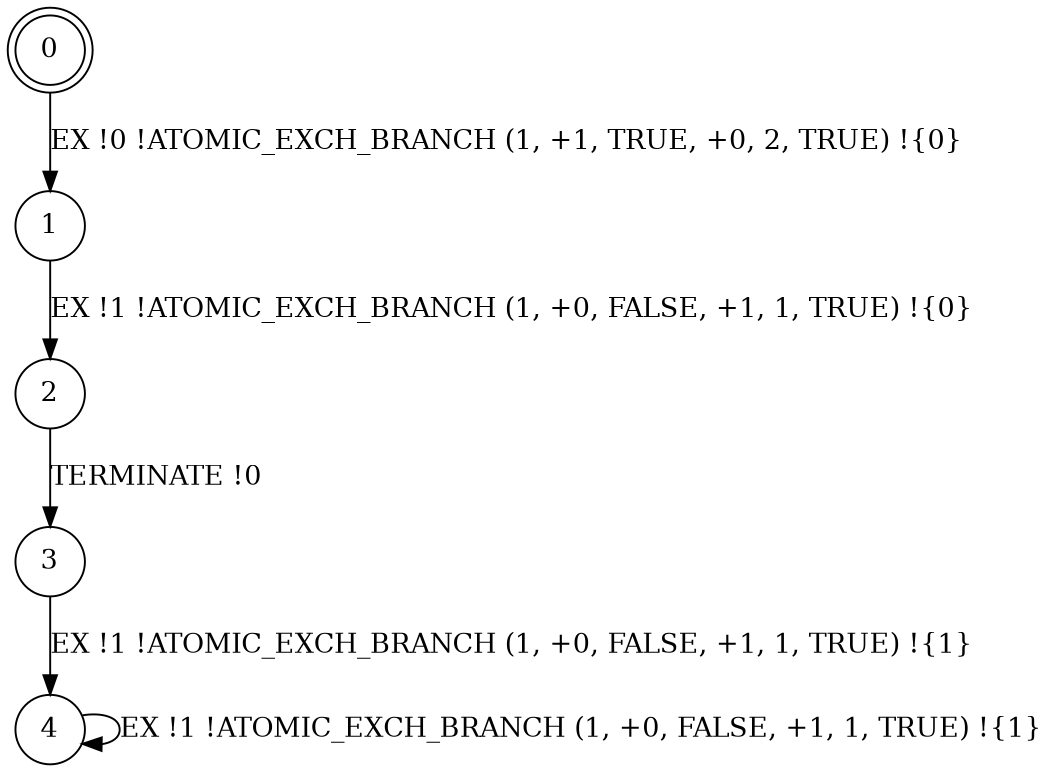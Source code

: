digraph BCG {
size = "7, 10.5";
center = TRUE;
node [shape = circle];
0 [peripheries = 2];
0 -> 1 [label = "EX !0 !ATOMIC_EXCH_BRANCH (1, +1, TRUE, +0, 2, TRUE) !{0}"];
1 -> 2 [label = "EX !1 !ATOMIC_EXCH_BRANCH (1, +0, FALSE, +1, 1, TRUE) !{0}"];
2 -> 3 [label = "TERMINATE !0"];
3 -> 4 [label = "EX !1 !ATOMIC_EXCH_BRANCH (1, +0, FALSE, +1, 1, TRUE) !{1}"];
4 -> 4 [label = "EX !1 !ATOMIC_EXCH_BRANCH (1, +0, FALSE, +1, 1, TRUE) !{1}"];
}
